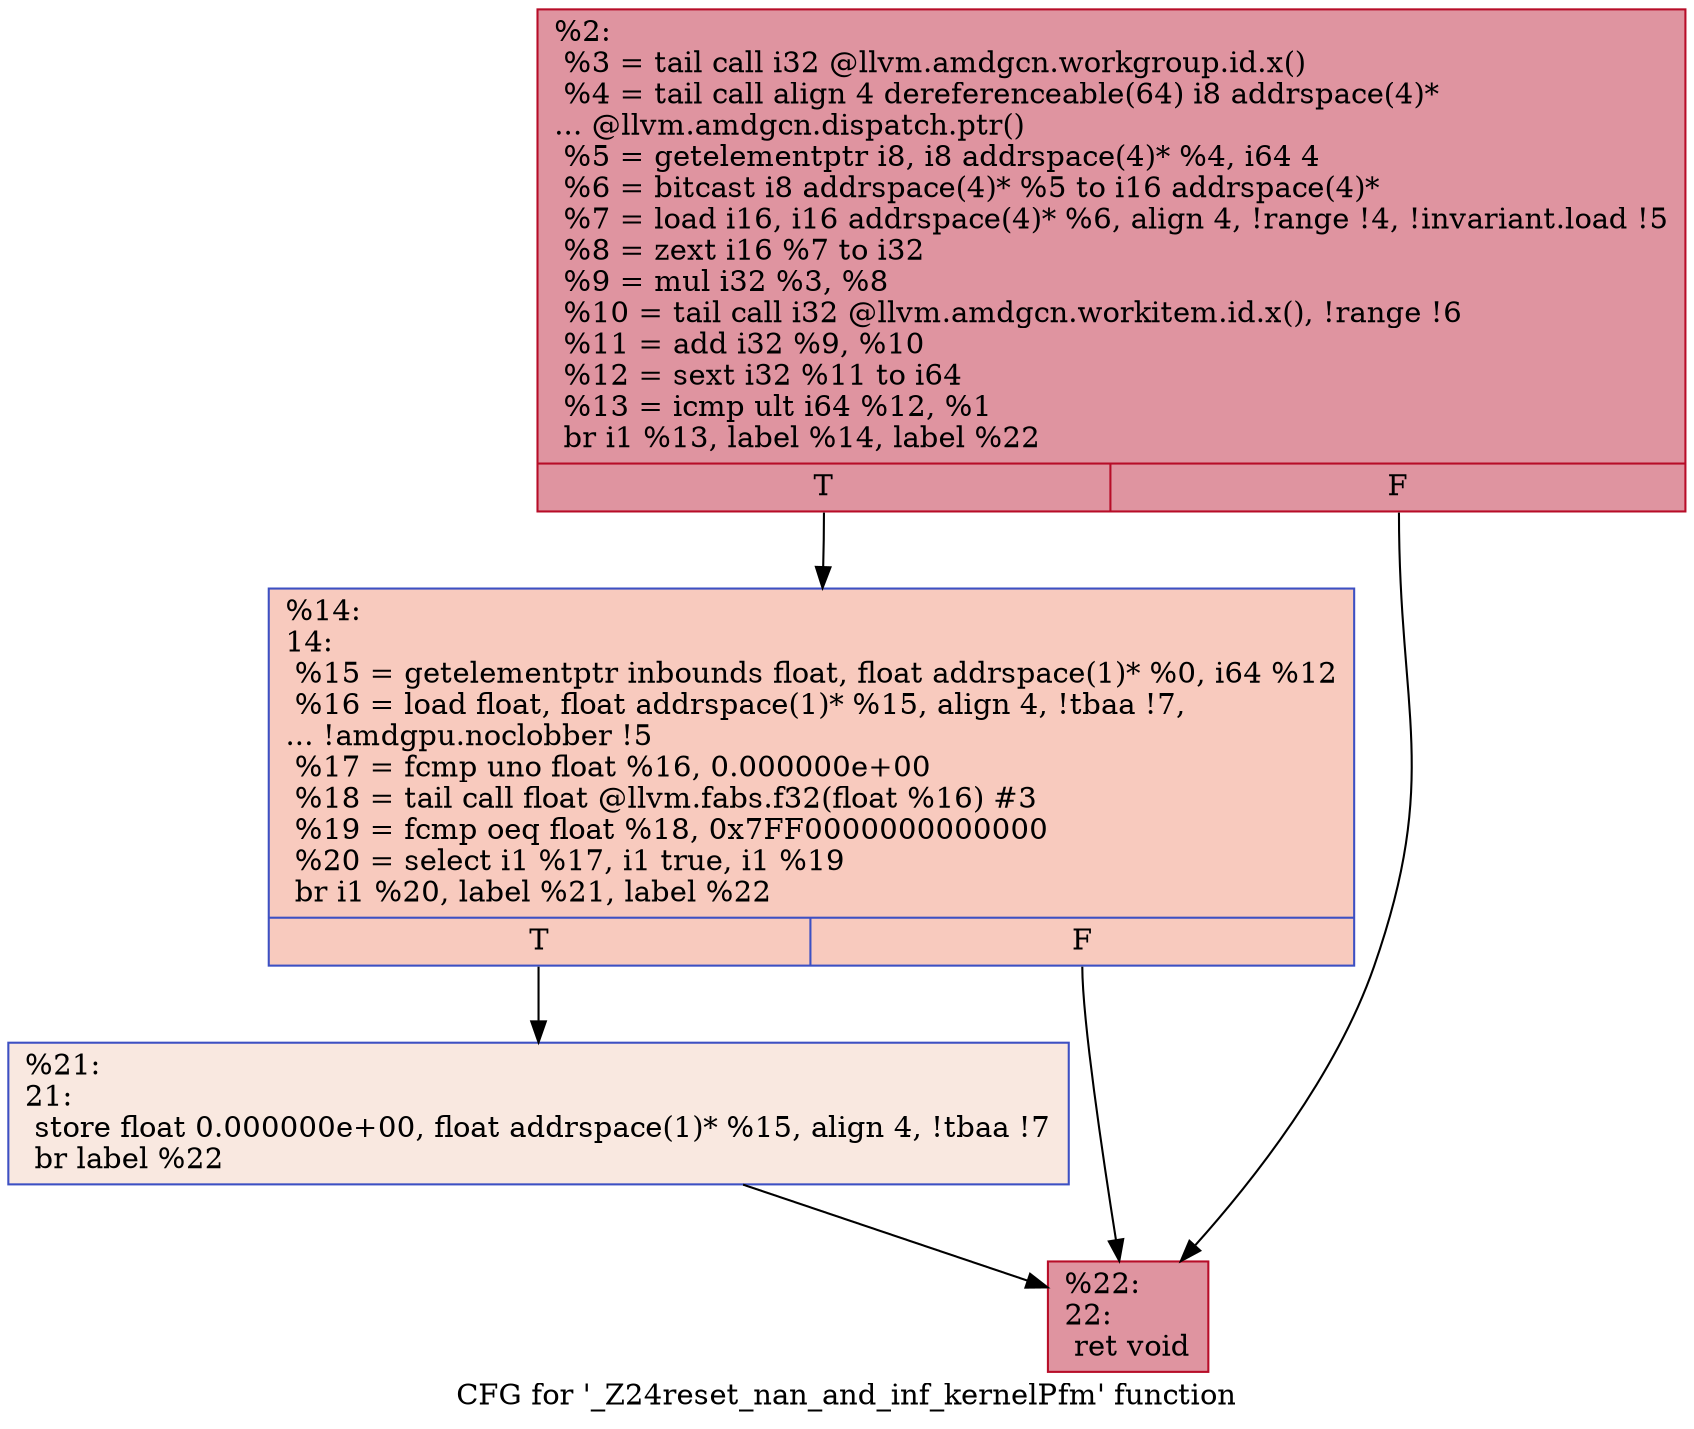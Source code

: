 digraph "CFG for '_Z24reset_nan_and_inf_kernelPfm' function" {
	label="CFG for '_Z24reset_nan_and_inf_kernelPfm' function";

	Node0x5b18140 [shape=record,color="#b70d28ff", style=filled, fillcolor="#b70d2870",label="{%2:\l  %3 = tail call i32 @llvm.amdgcn.workgroup.id.x()\l  %4 = tail call align 4 dereferenceable(64) i8 addrspace(4)*\l... @llvm.amdgcn.dispatch.ptr()\l  %5 = getelementptr i8, i8 addrspace(4)* %4, i64 4\l  %6 = bitcast i8 addrspace(4)* %5 to i16 addrspace(4)*\l  %7 = load i16, i16 addrspace(4)* %6, align 4, !range !4, !invariant.load !5\l  %8 = zext i16 %7 to i32\l  %9 = mul i32 %3, %8\l  %10 = tail call i32 @llvm.amdgcn.workitem.id.x(), !range !6\l  %11 = add i32 %9, %10\l  %12 = sext i32 %11 to i64\l  %13 = icmp ult i64 %12, %1\l  br i1 %13, label %14, label %22\l|{<s0>T|<s1>F}}"];
	Node0x5b18140:s0 -> Node0x5b1a0e0;
	Node0x5b18140:s1 -> Node0x5b1a170;
	Node0x5b1a0e0 [shape=record,color="#3d50c3ff", style=filled, fillcolor="#ef886b70",label="{%14:\l14:                                               \l  %15 = getelementptr inbounds float, float addrspace(1)* %0, i64 %12\l  %16 = load float, float addrspace(1)* %15, align 4, !tbaa !7,\l... !amdgpu.noclobber !5\l  %17 = fcmp uno float %16, 0.000000e+00\l  %18 = tail call float @llvm.fabs.f32(float %16) #3\l  %19 = fcmp oeq float %18, 0x7FF0000000000000\l  %20 = select i1 %17, i1 true, i1 %19\l  br i1 %20, label %21, label %22\l|{<s0>T|<s1>F}}"];
	Node0x5b1a0e0:s0 -> Node0x5b1ba30;
	Node0x5b1a0e0:s1 -> Node0x5b1a170;
	Node0x5b1ba30 [shape=record,color="#3d50c3ff", style=filled, fillcolor="#f1ccb870",label="{%21:\l21:                                               \l  store float 0.000000e+00, float addrspace(1)* %15, align 4, !tbaa !7\l  br label %22\l}"];
	Node0x5b1ba30 -> Node0x5b1a170;
	Node0x5b1a170 [shape=record,color="#b70d28ff", style=filled, fillcolor="#b70d2870",label="{%22:\l22:                                               \l  ret void\l}"];
}
